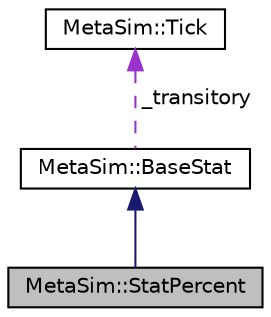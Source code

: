 digraph "MetaSim::StatPercent"
{
  edge [fontname="Helvetica",fontsize="10",labelfontname="Helvetica",labelfontsize="10"];
  node [fontname="Helvetica",fontsize="10",shape=record];
  Node3 [label="MetaSim::StatPercent",height=0.2,width=0.4,color="black", fillcolor="grey75", style="filled", fontcolor="black"];
  Node4 -> Node3 [dir="back",color="midnightblue",fontsize="10",style="solid",fontname="Helvetica"];
  Node4 [label="MetaSim::BaseStat",height=0.2,width=0.4,color="black", fillcolor="white", style="filled",URL="$classMetaSim_1_1BaseStat.html",tooltip="The basic statistical class. "];
  Node5 -> Node4 [dir="back",color="darkorchid3",fontsize="10",style="dashed",label=" _transitory" ,fontname="Helvetica"];
  Node5 [label="MetaSim::Tick",height=0.2,width=0.4,color="black", fillcolor="white", style="filled",URL="$classMetaSim_1_1Tick.html"];
}
